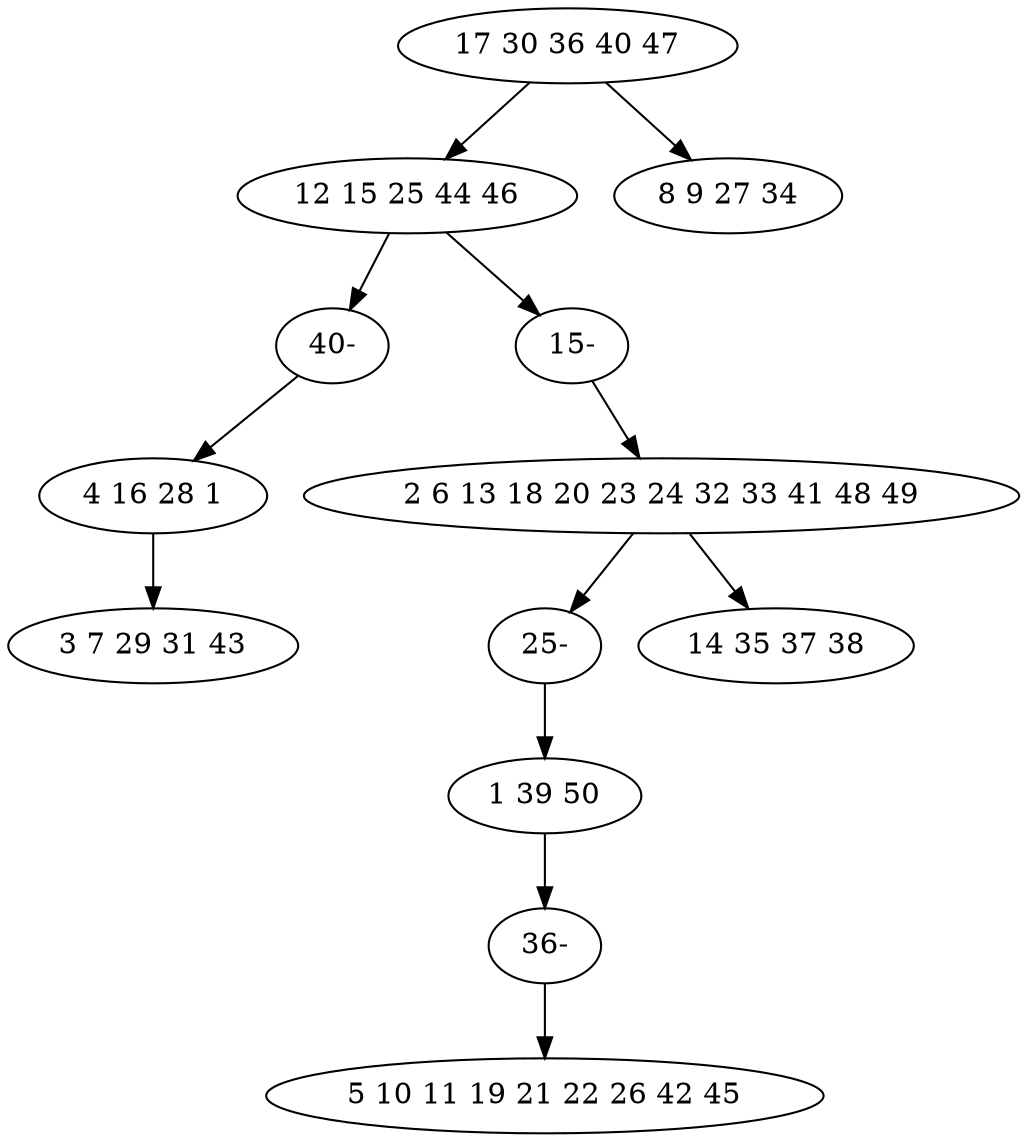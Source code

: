 digraph true_tree {
	"0" -> "1"
	"0" -> "2"
	"1" -> "10"
	"3" -> "4"
	"1" -> "12"
	"5" -> "11"
	"5" -> "7"
	"6" -> "9"
	"9" -> "8"
	"10" -> "3"
	"11" -> "6"
	"12" -> "5"
	"0" [label="17 30 36 40 47"];
	"1" [label="12 15 25 44 46"];
	"2" [label="8 9 27 34"];
	"3" [label="4 16 28 1"];
	"4" [label="3 7 29 31 43"];
	"5" [label="2 6 13 18 20 23 24 32 33 41 48 49"];
	"6" [label="1 39 50"];
	"7" [label="14 35 37 38"];
	"8" [label="5 10 11 19 21 22 26 42 45"];
	"9" [label="36-"];
	"10" [label="40-"];
	"11" [label="25-"];
	"12" [label="15-"];
}
